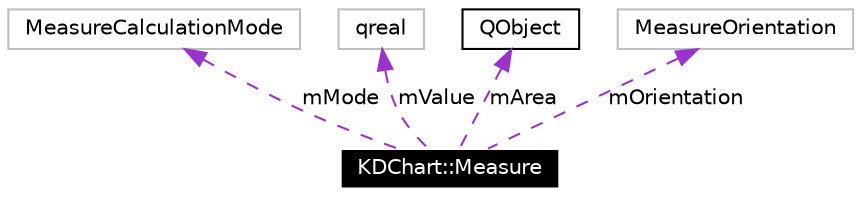 digraph G
{
  edge [fontname="Helvetica",fontsize=10,labelfontname="Helvetica",labelfontsize=10];
  node [fontname="Helvetica",fontsize=10,shape=record];
  Node468 [label="KDChart::Measure",height=0.2,width=0.4,color="white", fillcolor="black", style="filled" fontcolor="white"];
  Node469 -> Node468 [dir=back,color="darkorchid3",fontsize=10,style="dashed",label="mMode",fontname="Helvetica"];
  Node469 [label="MeasureCalculationMode",height=0.2,width=0.4,color="grey75"];
  Node470 -> Node468 [dir=back,color="darkorchid3",fontsize=10,style="dashed",label="mValue",fontname="Helvetica"];
  Node470 [label="qreal",height=0.2,width=0.4,color="grey75"];
  Node471 -> Node468 [dir=back,color="darkorchid3",fontsize=10,style="dashed",label="mArea",fontname="Helvetica"];
  Node471 [label="QObject",height=0.2,width=0.4,color="black",URL="$class_q_object.html"];
  Node472 -> Node468 [dir=back,color="darkorchid3",fontsize=10,style="dashed",label="mOrientation",fontname="Helvetica"];
  Node472 [label="MeasureOrientation",height=0.2,width=0.4,color="grey75"];
}
